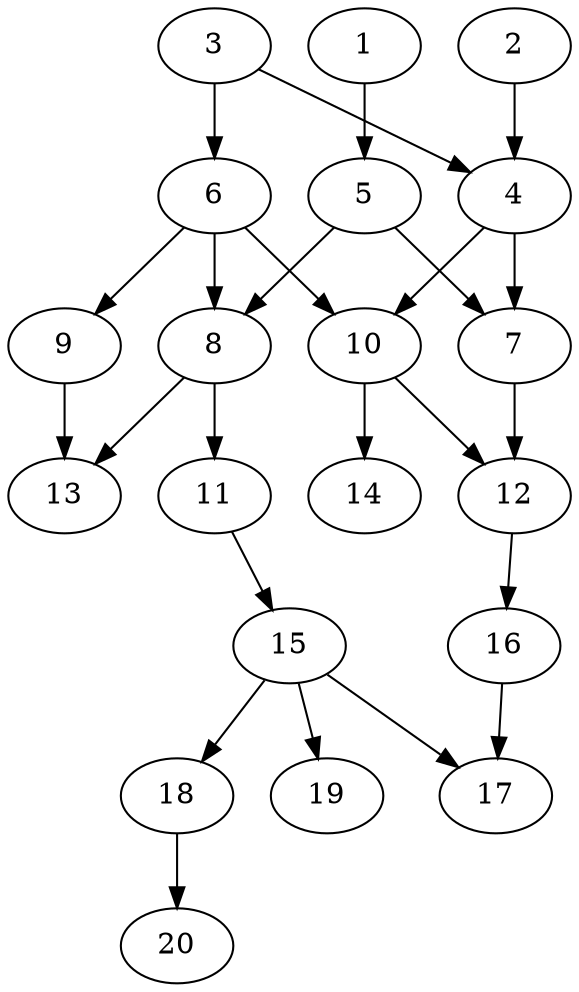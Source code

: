 // DAG automatically generated by daggen at Sat Jul 27 15:35:52 2019
// ./daggen --dot -n 20 --ccr 0.4 --fat 0.4 --regular 0.5 --density 0.6 --mindata 5242880 --maxdata 52428800 
digraph G {
  1 [size="49896960", alpha="0.09", expect_size="19958784"] 
  1 -> 5 [size ="19958784"]
  2 [size="29309440", alpha="0.17", expect_size="11723776"] 
  2 -> 4 [size ="11723776"]
  3 [size="68897280", alpha="0.13", expect_size="27558912"] 
  3 -> 4 [size ="27558912"]
  3 -> 6 [size ="27558912"]
  4 [size="109798400", alpha="0.17", expect_size="43919360"] 
  4 -> 7 [size ="43919360"]
  4 -> 10 [size ="43919360"]
  5 [size="95649280", alpha="0.11", expect_size="38259712"] 
  5 -> 7 [size ="38259712"]
  5 -> 8 [size ="38259712"]
  6 [size="22942720", alpha="0.01", expect_size="9177088"] 
  6 -> 8 [size ="9177088"]
  6 -> 9 [size ="9177088"]
  6 -> 10 [size ="9177088"]
  7 [size="98306560", alpha="0.05", expect_size="39322624"] 
  7 -> 12 [size ="39322624"]
  8 [size="99939840", alpha="0.20", expect_size="39975936"] 
  8 -> 11 [size ="39975936"]
  8 -> 13 [size ="39975936"]
  9 [size="64028160", alpha="0.18", expect_size="25611264"] 
  9 -> 13 [size ="25611264"]
  10 [size="46400000", alpha="0.12", expect_size="18560000"] 
  10 -> 12 [size ="18560000"]
  10 -> 14 [size ="18560000"]
  11 [size="61260800", alpha="0.03", expect_size="24504320"] 
  11 -> 15 [size ="24504320"]
  12 [size="115581440", alpha="0.18", expect_size="46232576"] 
  12 -> 16 [size ="46232576"]
  13 [size="95116800", alpha="0.10", expect_size="38046720"] 
  14 [size="52633600", alpha="0.02", expect_size="21053440"] 
  15 [size="37160960", alpha="0.13", expect_size="14864384"] 
  15 -> 17 [size ="14864384"]
  15 -> 18 [size ="14864384"]
  15 -> 19 [size ="14864384"]
  16 [size="101757440", alpha="0.16", expect_size="40702976"] 
  16 -> 17 [size ="40702976"]
  17 [size="109954560", alpha="0.18", expect_size="43981824"] 
  18 [size="21959680", alpha="0.04", expect_size="8783872"] 
  18 -> 20 [size ="8783872"]
  19 [size="21706240", alpha="0.07", expect_size="8682496"] 
  20 [size="128248320", alpha="0.17", expect_size="51299328"] 
}
